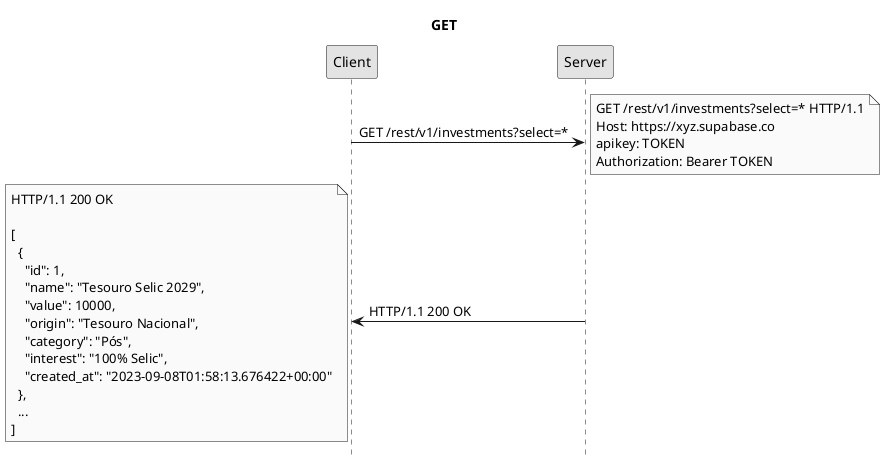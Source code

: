 @startuml
title GET
hide footbox
skinparam monochrome true

Client -> Server: GET /rest/v1/investments?select=*
note right: GET /rest/v1/investments?select=* HTTP/1.1\nHost: https://xyz.supabase.co\napikey: TOKEN\nAuthorization: Bearer TOKEN
Server -> Client: HTTP/1.1 200 OK
note left: HTTP/1.1 200 OK\n\n[\n  {\n    "id": 1,\n    "name": "Tesouro Selic 2029",\n    "value": 10000,\n    "origin": "Tesouro Nacional",\n    "category": "Pós",\n    "interest": "100% Selic",\n    "created_at": "2023-09-08T01:58:13.676422+00:00"\n  },\n  ...\n]
@enduml
